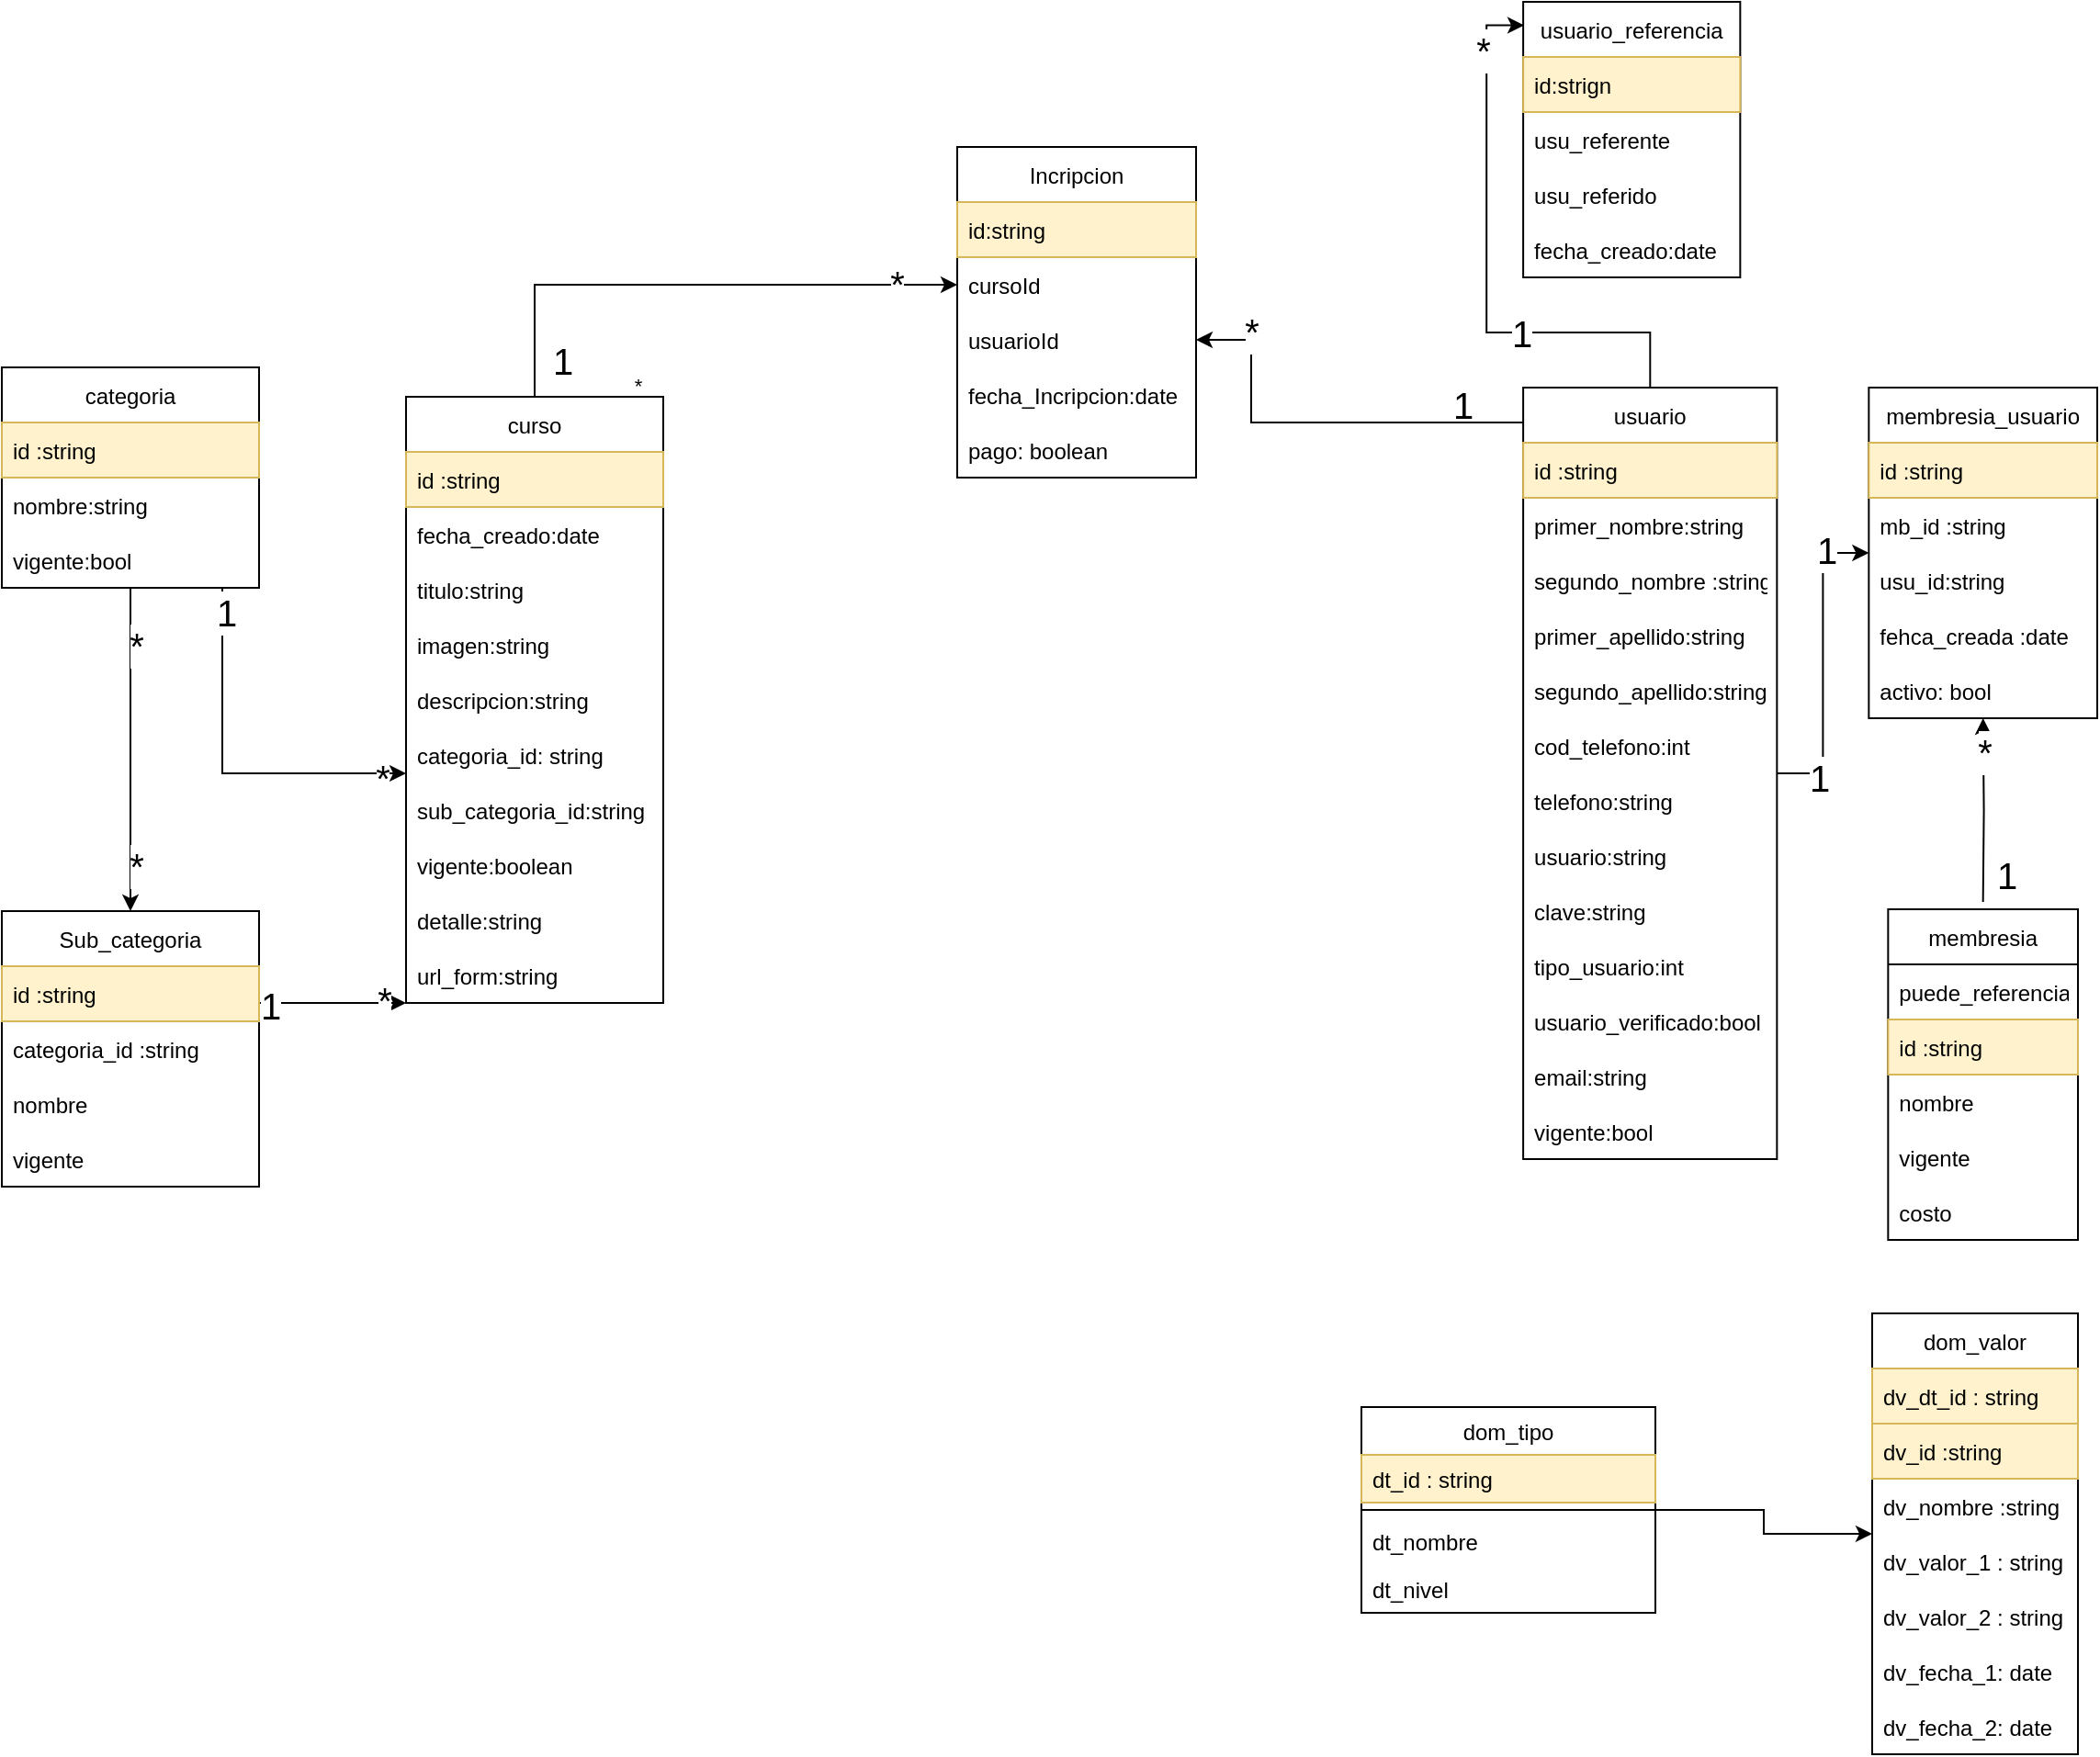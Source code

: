 <mxfile version="20.2.3" type="device"><diagram id="C5RBs43oDa-KdzZeNtuy" name="Page-1"><mxGraphModel dx="827" dy="1688" grid="1" gridSize="10" guides="1" tooltips="1" connect="1" arrows="1" fold="1" page="1" pageScale="1" pageWidth="827" pageHeight="1169" math="0" shadow="0"><root><mxCell id="WIyWlLk6GJQsqaUBKTNV-0"/><mxCell id="WIyWlLk6GJQsqaUBKTNV-1" parent="WIyWlLk6GJQsqaUBKTNV-0"/><mxCell id="SlBkCKnBszhWJ6MMg0Cl-126" style="edgeStyle=orthogonalEdgeStyle;rounded=0;orthogonalLoop=1;jettySize=auto;html=1;fontSize=20;" parent="WIyWlLk6GJQsqaUBKTNV-1" source="zkfFHV4jXpPFQw0GAbJ--13" target="SlBkCKnBszhWJ6MMg0Cl-18" edge="1"><mxGeometry relative="1" as="geometry"/></mxCell><mxCell id="zkfFHV4jXpPFQw0GAbJ--13" value="dom_tipo" style="swimlane;fontStyle=0;align=center;verticalAlign=top;childLayout=stackLayout;horizontal=1;startSize=26;horizontalStack=0;resizeParent=1;resizeLast=0;collapsible=1;marginBottom=0;rounded=0;shadow=0;strokeWidth=1;" parent="WIyWlLk6GJQsqaUBKTNV-1" vertex="1"><mxGeometry x="750" y="-404" width="160" height="112" as="geometry"><mxRectangle x="340" y="380" width="170" height="26" as="alternateBounds"/></mxGeometry></mxCell><mxCell id="zkfFHV4jXpPFQw0GAbJ--14" value="dt_id : string" style="text;align=left;verticalAlign=top;spacingLeft=4;spacingRight=4;overflow=hidden;rotatable=0;points=[[0,0.5],[1,0.5]];portConstraint=eastwest;fillColor=#fff2cc;strokeColor=#d6b656;" parent="zkfFHV4jXpPFQw0GAbJ--13" vertex="1"><mxGeometry y="26" width="160" height="26" as="geometry"/></mxCell><mxCell id="zkfFHV4jXpPFQw0GAbJ--15" value="" style="line;html=1;strokeWidth=1;align=left;verticalAlign=middle;spacingTop=-1;spacingLeft=3;spacingRight=3;rotatable=0;labelPosition=right;points=[];portConstraint=eastwest;" parent="zkfFHV4jXpPFQw0GAbJ--13" vertex="1"><mxGeometry y="52" width="160" height="8" as="geometry"/></mxCell><mxCell id="SlBkCKnBszhWJ6MMg0Cl-16" value="dt_nombre" style="text;align=left;verticalAlign=top;spacingLeft=4;spacingRight=4;overflow=hidden;rotatable=0;points=[[0,0.5],[1,0.5]];portConstraint=eastwest;" parent="zkfFHV4jXpPFQw0GAbJ--13" vertex="1"><mxGeometry y="60" width="160" height="26" as="geometry"/></mxCell><mxCell id="SlBkCKnBszhWJ6MMg0Cl-17" value="dt_nivel&#10;" style="text;align=left;verticalAlign=top;spacingLeft=4;spacingRight=4;overflow=hidden;rotatable=0;points=[[0,0.5],[1,0.5]];portConstraint=eastwest;" parent="zkfFHV4jXpPFQw0GAbJ--13" vertex="1"><mxGeometry y="86" width="160" height="26" as="geometry"/></mxCell><mxCell id="SlBkCKnBszhWJ6MMg0Cl-18" value="dom_valor" style="swimlane;fontStyle=0;childLayout=stackLayout;horizontal=1;startSize=30;horizontalStack=0;resizeParent=1;resizeParentMax=0;resizeLast=0;collapsible=1;marginBottom=0;" parent="WIyWlLk6GJQsqaUBKTNV-1" vertex="1"><mxGeometry x="1028" y="-455" width="112" height="240" as="geometry"/></mxCell><mxCell id="SlBkCKnBszhWJ6MMg0Cl-19" value="dv_dt_id : string" style="text;strokeColor=#d6b656;fillColor=#fff2cc;align=left;verticalAlign=middle;spacingLeft=4;spacingRight=4;overflow=hidden;points=[[0,0.5],[1,0.5]];portConstraint=eastwest;rotatable=0;" parent="SlBkCKnBszhWJ6MMg0Cl-18" vertex="1"><mxGeometry y="30" width="112" height="30" as="geometry"/></mxCell><mxCell id="SlBkCKnBszhWJ6MMg0Cl-20" value="dv_id :string" style="text;strokeColor=#d6b656;fillColor=#fff2cc;align=left;verticalAlign=middle;spacingLeft=4;spacingRight=4;overflow=hidden;points=[[0,0.5],[1,0.5]];portConstraint=eastwest;rotatable=0;" parent="SlBkCKnBszhWJ6MMg0Cl-18" vertex="1"><mxGeometry y="60" width="112" height="30" as="geometry"/></mxCell><mxCell id="SlBkCKnBszhWJ6MMg0Cl-21" value="dv_nombre :string" style="text;strokeColor=none;fillColor=none;align=left;verticalAlign=middle;spacingLeft=4;spacingRight=4;overflow=hidden;points=[[0,0.5],[1,0.5]];portConstraint=eastwest;rotatable=0;" parent="SlBkCKnBszhWJ6MMg0Cl-18" vertex="1"><mxGeometry y="90" width="112" height="30" as="geometry"/></mxCell><mxCell id="SlBkCKnBszhWJ6MMg0Cl-22" value="dv_valor_1 : string" style="text;strokeColor=none;fillColor=none;align=left;verticalAlign=middle;spacingLeft=4;spacingRight=4;overflow=hidden;points=[[0,0.5],[1,0.5]];portConstraint=eastwest;rotatable=0;" parent="SlBkCKnBszhWJ6MMg0Cl-18" vertex="1"><mxGeometry y="120" width="112" height="30" as="geometry"/></mxCell><mxCell id="SlBkCKnBszhWJ6MMg0Cl-25" value="dv_valor_2 : string" style="text;strokeColor=none;fillColor=none;align=left;verticalAlign=middle;spacingLeft=4;spacingRight=4;overflow=hidden;points=[[0,0.5],[1,0.5]];portConstraint=eastwest;rotatable=0;" parent="SlBkCKnBszhWJ6MMg0Cl-18" vertex="1"><mxGeometry y="150" width="112" height="30" as="geometry"/></mxCell><mxCell id="SlBkCKnBszhWJ6MMg0Cl-26" value="dv_fecha_1: date" style="text;strokeColor=none;fillColor=none;align=left;verticalAlign=middle;spacingLeft=4;spacingRight=4;overflow=hidden;points=[[0,0.5],[1,0.5]];portConstraint=eastwest;rotatable=0;" parent="SlBkCKnBszhWJ6MMg0Cl-18" vertex="1"><mxGeometry y="180" width="112" height="30" as="geometry"/></mxCell><mxCell id="SlBkCKnBszhWJ6MMg0Cl-27" value="dv_fecha_2: date" style="text;strokeColor=none;fillColor=none;align=left;verticalAlign=middle;spacingLeft=4;spacingRight=4;overflow=hidden;points=[[0,0.5],[1,0.5]];portConstraint=eastwest;rotatable=0;" parent="SlBkCKnBszhWJ6MMg0Cl-18" vertex="1"><mxGeometry y="210" width="112" height="30" as="geometry"/></mxCell><mxCell id="SlBkCKnBszhWJ6MMg0Cl-122" value="*" style="edgeStyle=orthogonalEdgeStyle;rounded=0;orthogonalLoop=1;jettySize=auto;html=1;fontSize=20;exitX=0.5;exitY=0;exitDx=0;exitDy=0;" parent="WIyWlLk6GJQsqaUBKTNV-1" target="SlBkCKnBszhWJ6MMg0Cl-42" edge="1"><mxGeometry x="-1" y="43" relative="1" as="geometry"><mxPoint x="1088.335" y="-679" as="sourcePoint"/><mxPoint x="5" y="19" as="offset"/></mxGeometry></mxCell><mxCell id="G-wcxqZcxAizmapfk2qK-15" value="*" style="edgeLabel;html=1;align=center;verticalAlign=middle;resizable=0;points=[];fontSize=20;" vertex="1" connectable="0" parent="SlBkCKnBszhWJ6MMg0Cl-122"><mxGeometry x="0.64" relative="1" as="geometry"><mxPoint as="offset"/></mxGeometry></mxCell><mxCell id="SlBkCKnBszhWJ6MMg0Cl-28" value="membresia" style="swimlane;fontStyle=0;childLayout=stackLayout;horizontal=1;startSize=30;horizontalStack=0;resizeParent=1;resizeParentMax=0;resizeLast=0;collapsible=1;marginBottom=0;" parent="WIyWlLk6GJQsqaUBKTNV-1" vertex="1"><mxGeometry x="1036.67" y="-675" width="103.33" height="180" as="geometry"/></mxCell><mxCell id="SlBkCKnBszhWJ6MMg0Cl-39" value="puede_referenciar" style="text;strokeColor=none;fillColor=none;align=left;verticalAlign=middle;spacingLeft=4;spacingRight=4;overflow=hidden;points=[[0,0.5],[1,0.5]];portConstraint=eastwest;rotatable=0;" parent="SlBkCKnBszhWJ6MMg0Cl-28" vertex="1"><mxGeometry y="30" width="103.33" height="30" as="geometry"/></mxCell><mxCell id="SlBkCKnBszhWJ6MMg0Cl-35" value="id :string" style="text;strokeColor=#d6b656;fillColor=#fff2cc;align=left;verticalAlign=middle;spacingLeft=4;spacingRight=4;overflow=hidden;points=[[0,0.5],[1,0.5]];portConstraint=eastwest;rotatable=0;" parent="SlBkCKnBszhWJ6MMg0Cl-28" vertex="1"><mxGeometry y="60" width="103.33" height="30" as="geometry"/></mxCell><mxCell id="SlBkCKnBszhWJ6MMg0Cl-37" value="nombre" style="text;strokeColor=none;fillColor=none;align=left;verticalAlign=middle;spacingLeft=4;spacingRight=4;overflow=hidden;points=[[0,0.5],[1,0.5]];portConstraint=eastwest;rotatable=0;" parent="SlBkCKnBszhWJ6MMg0Cl-28" vertex="1"><mxGeometry y="90" width="103.33" height="30" as="geometry"/></mxCell><mxCell id="SlBkCKnBszhWJ6MMg0Cl-38" value="vigente" style="text;strokeColor=none;fillColor=none;align=left;verticalAlign=middle;spacingLeft=4;spacingRight=4;overflow=hidden;points=[[0,0.5],[1,0.5]];portConstraint=eastwest;rotatable=0;" parent="SlBkCKnBszhWJ6MMg0Cl-28" vertex="1"><mxGeometry y="120" width="103.33" height="30" as="geometry"/></mxCell><mxCell id="G-wcxqZcxAizmapfk2qK-14" value="costo" style="text;strokeColor=none;fillColor=none;align=left;verticalAlign=middle;spacingLeft=4;spacingRight=4;overflow=hidden;points=[[0,0.5],[1,0.5]];portConstraint=eastwest;rotatable=0;" vertex="1" parent="SlBkCKnBszhWJ6MMg0Cl-28"><mxGeometry y="150" width="103.33" height="30" as="geometry"/></mxCell><mxCell id="SlBkCKnBszhWJ6MMg0Cl-42" value="membresia_usuario" style="swimlane;fontStyle=0;childLayout=stackLayout;horizontal=1;startSize=30;horizontalStack=0;resizeParent=1;resizeParentMax=0;resizeLast=0;collapsible=1;marginBottom=0;" parent="WIyWlLk6GJQsqaUBKTNV-1" vertex="1"><mxGeometry x="1026.17" y="-959" width="124.33" height="180" as="geometry"/></mxCell><mxCell id="SlBkCKnBszhWJ6MMg0Cl-43" value="id :string" style="text;strokeColor=#d6b656;fillColor=#fff2cc;align=left;verticalAlign=middle;spacingLeft=4;spacingRight=4;overflow=hidden;points=[[0,0.5],[1,0.5]];portConstraint=eastwest;rotatable=0;" parent="SlBkCKnBszhWJ6MMg0Cl-42" vertex="1"><mxGeometry y="30" width="124.33" height="30" as="geometry"/></mxCell><mxCell id="SlBkCKnBszhWJ6MMg0Cl-44" value="mb_id :string" style="text;strokeColor=none;fillColor=none;align=left;verticalAlign=middle;spacingLeft=4;spacingRight=4;overflow=hidden;points=[[0,0.5],[1,0.5]];portConstraint=eastwest;rotatable=0;" parent="SlBkCKnBszhWJ6MMg0Cl-42" vertex="1"><mxGeometry y="60" width="124.33" height="30" as="geometry"/></mxCell><mxCell id="SlBkCKnBszhWJ6MMg0Cl-45" value="usu_id:string" style="text;strokeColor=none;fillColor=none;align=left;verticalAlign=middle;spacingLeft=4;spacingRight=4;overflow=hidden;points=[[0,0.5],[1,0.5]];portConstraint=eastwest;rotatable=0;" parent="SlBkCKnBszhWJ6MMg0Cl-42" vertex="1"><mxGeometry y="90" width="124.33" height="30" as="geometry"/></mxCell><mxCell id="SlBkCKnBszhWJ6MMg0Cl-46" value="fehca_creada :date" style="text;strokeColor=none;fillColor=none;align=left;verticalAlign=middle;spacingLeft=4;spacingRight=4;overflow=hidden;points=[[0,0.5],[1,0.5]];portConstraint=eastwest;rotatable=0;" parent="SlBkCKnBszhWJ6MMg0Cl-42" vertex="1"><mxGeometry y="120" width="124.33" height="30" as="geometry"/></mxCell><mxCell id="SlBkCKnBszhWJ6MMg0Cl-47" value="activo: bool" style="text;strokeColor=none;fillColor=none;align=left;verticalAlign=middle;spacingLeft=4;spacingRight=4;overflow=hidden;points=[[0,0.5],[1,0.5]];portConstraint=eastwest;rotatable=0;" parent="SlBkCKnBszhWJ6MMg0Cl-42" vertex="1"><mxGeometry y="150" width="124.33" height="30" as="geometry"/></mxCell><mxCell id="SlBkCKnBszhWJ6MMg0Cl-113" style="edgeStyle=orthogonalEdgeStyle;rounded=0;orthogonalLoop=1;jettySize=auto;html=1;fontSize=22;" parent="WIyWlLk6GJQsqaUBKTNV-1" source="SlBkCKnBszhWJ6MMg0Cl-48" target="SlBkCKnBszhWJ6MMg0Cl-84" edge="1"><mxGeometry relative="1" as="geometry"><Array as="points"><mxPoint x="260" y="-654"/><mxPoint x="260" y="-654"/></Array></mxGeometry></mxCell><mxCell id="SlBkCKnBszhWJ6MMg0Cl-114" value="1" style="edgeLabel;html=1;align=center;verticalAlign=middle;resizable=0;points=[];fontSize=20;" parent="SlBkCKnBszhWJ6MMg0Cl-113" vertex="1" connectable="0"><mxGeometry x="-0.851" y="-1" relative="1" as="geometry"><mxPoint as="offset"/></mxGeometry></mxCell><mxCell id="SlBkCKnBszhWJ6MMg0Cl-115" value="*" style="edgeLabel;html=1;align=center;verticalAlign=middle;resizable=0;points=[];fontSize=20;" parent="SlBkCKnBszhWJ6MMg0Cl-113" vertex="1" connectable="0"><mxGeometry x="0.682" y="2" relative="1" as="geometry"><mxPoint as="offset"/></mxGeometry></mxCell><mxCell id="SlBkCKnBszhWJ6MMg0Cl-48" value="Sub_categoria" style="swimlane;fontStyle=0;childLayout=stackLayout;horizontal=1;startSize=30;horizontalStack=0;resizeParent=1;resizeParentMax=0;resizeLast=0;collapsible=1;marginBottom=0;" parent="WIyWlLk6GJQsqaUBKTNV-1" vertex="1"><mxGeometry x="10" y="-674" width="140" height="150" as="geometry"/></mxCell><mxCell id="SlBkCKnBszhWJ6MMg0Cl-49" value="id :string" style="text;strokeColor=#d6b656;fillColor=#fff2cc;align=left;verticalAlign=middle;spacingLeft=4;spacingRight=4;overflow=hidden;points=[[0,0.5],[1,0.5]];portConstraint=eastwest;rotatable=0;" parent="SlBkCKnBszhWJ6MMg0Cl-48" vertex="1"><mxGeometry y="30" width="140" height="30" as="geometry"/></mxCell><mxCell id="SlBkCKnBszhWJ6MMg0Cl-50" value="categoria_id :string" style="text;strokeColor=none;fillColor=none;align=left;verticalAlign=middle;spacingLeft=4;spacingRight=4;overflow=hidden;points=[[0,0.5],[1,0.5]];portConstraint=eastwest;rotatable=0;" parent="SlBkCKnBszhWJ6MMg0Cl-48" vertex="1"><mxGeometry y="60" width="140" height="30" as="geometry"/></mxCell><mxCell id="SlBkCKnBszhWJ6MMg0Cl-51" value="nombre" style="text;strokeColor=none;fillColor=none;align=left;verticalAlign=middle;spacingLeft=4;spacingRight=4;overflow=hidden;points=[[0,0.5],[1,0.5]];portConstraint=eastwest;rotatable=0;" parent="SlBkCKnBszhWJ6MMg0Cl-48" vertex="1"><mxGeometry y="90" width="140" height="30" as="geometry"/></mxCell><mxCell id="SlBkCKnBszhWJ6MMg0Cl-52" value="vigente" style="text;strokeColor=none;fillColor=none;align=left;verticalAlign=middle;spacingLeft=4;spacingRight=4;overflow=hidden;points=[[0,0.5],[1,0.5]];portConstraint=eastwest;rotatable=0;" parent="SlBkCKnBszhWJ6MMg0Cl-48" vertex="1"><mxGeometry y="120" width="140" height="30" as="geometry"/></mxCell><mxCell id="SlBkCKnBszhWJ6MMg0Cl-116" value="1" style="edgeStyle=orthogonalEdgeStyle;rounded=0;orthogonalLoop=1;jettySize=auto;html=1;entryX=0.004;entryY=0.085;entryDx=0;entryDy=0;entryPerimeter=0;fontSize=20;" parent="WIyWlLk6GJQsqaUBKTNV-1" source="SlBkCKnBszhWJ6MMg0Cl-54" target="SlBkCKnBszhWJ6MMg0Cl-74" edge="1"><mxGeometry x="-0.339" relative="1" as="geometry"><mxPoint x="1" as="offset"/></mxGeometry></mxCell><mxCell id="SlBkCKnBszhWJ6MMg0Cl-118" value="*" style="edgeLabel;html=1;align=center;verticalAlign=middle;resizable=0;points=[];fontSize=20;" parent="SlBkCKnBszhWJ6MMg0Cl-116" vertex="1" connectable="0"><mxGeometry x="0.786" y="2" relative="1" as="geometry"><mxPoint y="1" as="offset"/></mxGeometry></mxCell><mxCell id="SlBkCKnBszhWJ6MMg0Cl-121" style="edgeStyle=orthogonalEdgeStyle;rounded=0;orthogonalLoop=1;jettySize=auto;html=1;fontSize=20;" parent="WIyWlLk6GJQsqaUBKTNV-1" source="SlBkCKnBszhWJ6MMg0Cl-54" target="SlBkCKnBszhWJ6MMg0Cl-42" edge="1"><mxGeometry relative="1" as="geometry"/></mxCell><mxCell id="SlBkCKnBszhWJ6MMg0Cl-123" value="1" style="edgeLabel;html=1;align=center;verticalAlign=middle;resizable=0;points=[];fontSize=20;" parent="SlBkCKnBszhWJ6MMg0Cl-121" vertex="1" connectable="0"><mxGeometry x="-0.745" y="-2" relative="1" as="geometry"><mxPoint x="1" as="offset"/></mxGeometry></mxCell><mxCell id="G-wcxqZcxAizmapfk2qK-16" value="1" style="edgeLabel;html=1;align=center;verticalAlign=middle;resizable=0;points=[];fontSize=20;" vertex="1" connectable="0" parent="SlBkCKnBszhWJ6MMg0Cl-121"><mxGeometry x="0.723" y="2" relative="1" as="geometry"><mxPoint as="offset"/></mxGeometry></mxCell><mxCell id="G-wcxqZcxAizmapfk2qK-5" style="edgeStyle=orthogonalEdgeStyle;rounded=0;orthogonalLoop=1;jettySize=auto;html=1;" edge="1" parent="WIyWlLk6GJQsqaUBKTNV-1" source="SlBkCKnBszhWJ6MMg0Cl-54" target="G-wcxqZcxAizmapfk2qK-3"><mxGeometry relative="1" as="geometry"><Array as="points"><mxPoint x="690" y="-940"/><mxPoint x="690" y="-985"/></Array></mxGeometry></mxCell><mxCell id="SlBkCKnBszhWJ6MMg0Cl-54" value="usuario" style="swimlane;fontStyle=0;childLayout=stackLayout;horizontal=1;startSize=30;horizontalStack=0;resizeParent=1;resizeParentMax=0;resizeLast=0;collapsible=1;marginBottom=0;" parent="WIyWlLk6GJQsqaUBKTNV-1" vertex="1"><mxGeometry x="838.06" y="-959" width="138.11" height="420" as="geometry"/></mxCell><mxCell id="SlBkCKnBszhWJ6MMg0Cl-55" value="id :string" style="text;strokeColor=#d6b656;fillColor=#fff2cc;align=left;verticalAlign=middle;spacingLeft=4;spacingRight=4;overflow=hidden;points=[[0,0.5],[1,0.5]];portConstraint=eastwest;rotatable=0;" parent="SlBkCKnBszhWJ6MMg0Cl-54" vertex="1"><mxGeometry y="30" width="138.11" height="30" as="geometry"/></mxCell><mxCell id="SlBkCKnBszhWJ6MMg0Cl-56" value="primer_nombre:string" style="text;align=left;verticalAlign=middle;spacingLeft=4;spacingRight=4;overflow=hidden;points=[[0,0.5],[1,0.5]];portConstraint=eastwest;rotatable=0;" parent="SlBkCKnBszhWJ6MMg0Cl-54" vertex="1"><mxGeometry y="60" width="138.11" height="30" as="geometry"/></mxCell><mxCell id="SlBkCKnBszhWJ6MMg0Cl-57" value="segundo_nombre :string" style="text;strokeColor=none;fillColor=none;align=left;verticalAlign=middle;spacingLeft=4;spacingRight=4;overflow=hidden;points=[[0,0.5],[1,0.5]];portConstraint=eastwest;rotatable=0;" parent="SlBkCKnBszhWJ6MMg0Cl-54" vertex="1"><mxGeometry y="90" width="138.11" height="30" as="geometry"/></mxCell><mxCell id="SlBkCKnBszhWJ6MMg0Cl-58" value="primer_apellido:string" style="text;strokeColor=none;fillColor=none;align=left;verticalAlign=middle;spacingLeft=4;spacingRight=4;overflow=hidden;points=[[0,0.5],[1,0.5]];portConstraint=eastwest;rotatable=0;" parent="SlBkCKnBszhWJ6MMg0Cl-54" vertex="1"><mxGeometry y="120" width="138.11" height="30" as="geometry"/></mxCell><mxCell id="SlBkCKnBszhWJ6MMg0Cl-59" value="segundo_apellido:string" style="text;strokeColor=none;fillColor=none;align=left;verticalAlign=middle;spacingLeft=4;spacingRight=4;overflow=hidden;points=[[0,0.5],[1,0.5]];portConstraint=eastwest;rotatable=0;" parent="SlBkCKnBszhWJ6MMg0Cl-54" vertex="1"><mxGeometry y="150" width="138.11" height="30" as="geometry"/></mxCell><mxCell id="SlBkCKnBszhWJ6MMg0Cl-60" value="cod_telefono:int" style="text;strokeColor=none;fillColor=none;align=left;verticalAlign=middle;spacingLeft=4;spacingRight=4;overflow=hidden;points=[[0,0.5],[1,0.5]];portConstraint=eastwest;rotatable=0;" parent="SlBkCKnBszhWJ6MMg0Cl-54" vertex="1"><mxGeometry y="180" width="138.11" height="30" as="geometry"/></mxCell><mxCell id="SlBkCKnBszhWJ6MMg0Cl-61" value="telefono:string" style="text;strokeColor=none;fillColor=none;align=left;verticalAlign=middle;spacingLeft=4;spacingRight=4;overflow=hidden;points=[[0,0.5],[1,0.5]];portConstraint=eastwest;rotatable=0;" parent="SlBkCKnBszhWJ6MMg0Cl-54" vertex="1"><mxGeometry y="210" width="138.11" height="30" as="geometry"/></mxCell><mxCell id="SlBkCKnBszhWJ6MMg0Cl-62" value="usuario:string" style="text;strokeColor=none;fillColor=none;align=left;verticalAlign=middle;spacingLeft=4;spacingRight=4;overflow=hidden;points=[[0,0.5],[1,0.5]];portConstraint=eastwest;rotatable=0;" parent="SlBkCKnBszhWJ6MMg0Cl-54" vertex="1"><mxGeometry y="240" width="138.11" height="30" as="geometry"/></mxCell><mxCell id="SlBkCKnBszhWJ6MMg0Cl-63" value="clave:string" style="text;strokeColor=none;fillColor=none;align=left;verticalAlign=middle;spacingLeft=4;spacingRight=4;overflow=hidden;points=[[0,0.5],[1,0.5]];portConstraint=eastwest;rotatable=0;" parent="SlBkCKnBszhWJ6MMg0Cl-54" vertex="1"><mxGeometry y="270" width="138.11" height="30" as="geometry"/></mxCell><mxCell id="SlBkCKnBszhWJ6MMg0Cl-64" value="tipo_usuario:int" style="text;strokeColor=none;fillColor=none;align=left;verticalAlign=middle;spacingLeft=4;spacingRight=4;overflow=hidden;points=[[0,0.5],[1,0.5]];portConstraint=eastwest;rotatable=0;" parent="SlBkCKnBszhWJ6MMg0Cl-54" vertex="1"><mxGeometry y="300" width="138.11" height="30" as="geometry"/></mxCell><mxCell id="SlBkCKnBszhWJ6MMg0Cl-65" value="usuario_verificado:bool" style="text;strokeColor=none;fillColor=none;align=left;verticalAlign=middle;spacingLeft=4;spacingRight=4;overflow=hidden;points=[[0,0.5],[1,0.5]];portConstraint=eastwest;rotatable=0;" parent="SlBkCKnBszhWJ6MMg0Cl-54" vertex="1"><mxGeometry y="330" width="138.11" height="30" as="geometry"/></mxCell><mxCell id="SlBkCKnBszhWJ6MMg0Cl-66" value="email:string" style="text;strokeColor=none;fillColor=none;align=left;verticalAlign=middle;spacingLeft=4;spacingRight=4;overflow=hidden;points=[[0,0.5],[1,0.5]];portConstraint=eastwest;rotatable=0;" parent="SlBkCKnBszhWJ6MMg0Cl-54" vertex="1"><mxGeometry y="360" width="138.11" height="30" as="geometry"/></mxCell><mxCell id="SlBkCKnBszhWJ6MMg0Cl-67" value="vigente:bool" style="text;strokeColor=none;fillColor=none;align=left;verticalAlign=middle;spacingLeft=4;spacingRight=4;overflow=hidden;points=[[0,0.5],[1,0.5]];portConstraint=eastwest;rotatable=0;" parent="SlBkCKnBszhWJ6MMg0Cl-54" vertex="1"><mxGeometry y="390" width="138.11" height="30" as="geometry"/></mxCell><mxCell id="SlBkCKnBszhWJ6MMg0Cl-74" value="usuario_referencia" style="swimlane;fontStyle=0;childLayout=stackLayout;horizontal=1;startSize=30;horizontalStack=0;resizeParent=1;resizeParentMax=0;resizeLast=0;collapsible=1;marginBottom=0;" parent="WIyWlLk6GJQsqaUBKTNV-1" vertex="1"><mxGeometry x="838.06" y="-1169" width="118.11" height="150" as="geometry"/></mxCell><mxCell id="SlBkCKnBszhWJ6MMg0Cl-75" value="id:strign" style="text;strokeColor=#d6b656;fillColor=#fff2cc;align=left;verticalAlign=middle;spacingLeft=4;spacingRight=4;overflow=hidden;points=[[0,0.5],[1,0.5]];portConstraint=eastwest;rotatable=0;" parent="SlBkCKnBszhWJ6MMg0Cl-74" vertex="1"><mxGeometry y="30" width="118.11" height="30" as="geometry"/></mxCell><mxCell id="SlBkCKnBszhWJ6MMg0Cl-76" value="usu_referente" style="text;strokeColor=none;fillColor=none;align=left;verticalAlign=middle;spacingLeft=4;spacingRight=4;overflow=hidden;points=[[0,0.5],[1,0.5]];portConstraint=eastwest;rotatable=0;" parent="SlBkCKnBszhWJ6MMg0Cl-74" vertex="1"><mxGeometry y="60" width="118.11" height="30" as="geometry"/></mxCell><mxCell id="SlBkCKnBszhWJ6MMg0Cl-77" value="usu_referido" style="text;strokeColor=none;fillColor=none;align=left;verticalAlign=middle;spacingLeft=4;spacingRight=4;overflow=hidden;points=[[0,0.5],[1,0.5]];portConstraint=eastwest;rotatable=0;" parent="SlBkCKnBszhWJ6MMg0Cl-74" vertex="1"><mxGeometry y="90" width="118.11" height="30" as="geometry"/></mxCell><mxCell id="SlBkCKnBszhWJ6MMg0Cl-78" value="fecha_creado:date" style="text;strokeColor=none;fillColor=none;align=left;verticalAlign=middle;spacingLeft=4;spacingRight=4;overflow=hidden;points=[[0,0.5],[1,0.5]];portConstraint=eastwest;rotatable=0;" parent="SlBkCKnBszhWJ6MMg0Cl-74" vertex="1"><mxGeometry y="120" width="118.11" height="30" as="geometry"/></mxCell><mxCell id="SlBkCKnBszhWJ6MMg0Cl-106" style="edgeStyle=orthogonalEdgeStyle;rounded=0;orthogonalLoop=1;jettySize=auto;html=1;" parent="WIyWlLk6GJQsqaUBKTNV-1" source="SlBkCKnBszhWJ6MMg0Cl-79" target="SlBkCKnBszhWJ6MMg0Cl-97" edge="1"><mxGeometry relative="1" as="geometry"><Array as="points"><mxPoint x="130" y="-749"/></Array></mxGeometry></mxCell><mxCell id="SlBkCKnBszhWJ6MMg0Cl-107" value="1" style="edgeLabel;html=1;align=center;verticalAlign=middle;resizable=0;points=[];fontSize=20;" parent="SlBkCKnBszhWJ6MMg0Cl-106" vertex="1" connectable="0"><mxGeometry x="-0.872" y="2" relative="1" as="geometry"><mxPoint as="offset"/></mxGeometry></mxCell><mxCell id="SlBkCKnBszhWJ6MMg0Cl-108" value="*" style="edgeLabel;html=1;align=center;verticalAlign=middle;resizable=0;points=[];fontSize=20;" parent="SlBkCKnBszhWJ6MMg0Cl-106" vertex="1" connectable="0"><mxGeometry x="0.873" y="-2" relative="1" as="geometry"><mxPoint as="offset"/></mxGeometry></mxCell><mxCell id="SlBkCKnBszhWJ6MMg0Cl-109" style="edgeStyle=orthogonalEdgeStyle;rounded=0;orthogonalLoop=1;jettySize=auto;html=1;fontSize=22;" parent="WIyWlLk6GJQsqaUBKTNV-1" source="SlBkCKnBszhWJ6MMg0Cl-79" target="SlBkCKnBszhWJ6MMg0Cl-48" edge="1"><mxGeometry relative="1" as="geometry"><Array as="points"><mxPoint x="80" y="-904"/></Array></mxGeometry></mxCell><mxCell id="SlBkCKnBszhWJ6MMg0Cl-110" value="*" style="edgeLabel;html=1;align=center;verticalAlign=middle;resizable=0;points=[];fontSize=20;" parent="SlBkCKnBszhWJ6MMg0Cl-109" vertex="1" connectable="0"><mxGeometry x="-0.652" y="3" relative="1" as="geometry"><mxPoint as="offset"/></mxGeometry></mxCell><mxCell id="SlBkCKnBszhWJ6MMg0Cl-111" value="*" style="edgeLabel;html=1;align=center;verticalAlign=middle;resizable=0;points=[];fontSize=20;" parent="SlBkCKnBszhWJ6MMg0Cl-109" vertex="1" connectable="0"><mxGeometry x="0.791" y="3" relative="1" as="geometry"><mxPoint y="-7" as="offset"/></mxGeometry></mxCell><mxCell id="SlBkCKnBszhWJ6MMg0Cl-79" value="categoria" style="swimlane;fontStyle=0;childLayout=stackLayout;horizontal=1;startSize=30;horizontalStack=0;resizeParent=1;resizeParentMax=0;resizeLast=0;collapsible=1;marginBottom=0;" parent="WIyWlLk6GJQsqaUBKTNV-1" vertex="1"><mxGeometry x="10" y="-970" width="140" height="120" as="geometry"/></mxCell><mxCell id="SlBkCKnBszhWJ6MMg0Cl-80" value="id :string" style="text;strokeColor=#d6b656;fillColor=#fff2cc;align=left;verticalAlign=middle;spacingLeft=4;spacingRight=4;overflow=hidden;points=[[0,0.5],[1,0.5]];portConstraint=eastwest;rotatable=0;" parent="SlBkCKnBszhWJ6MMg0Cl-79" vertex="1"><mxGeometry y="30" width="140" height="30" as="geometry"/></mxCell><mxCell id="SlBkCKnBszhWJ6MMg0Cl-82" value="nombre:string" style="text;strokeColor=none;fillColor=none;align=left;verticalAlign=middle;spacingLeft=4;spacingRight=4;overflow=hidden;points=[[0,0.5],[1,0.5]];portConstraint=eastwest;rotatable=0;" parent="SlBkCKnBszhWJ6MMg0Cl-79" vertex="1"><mxGeometry y="60" width="140" height="30" as="geometry"/></mxCell><mxCell id="SlBkCKnBszhWJ6MMg0Cl-83" value="vigente:bool" style="text;strokeColor=none;fillColor=none;align=left;verticalAlign=middle;spacingLeft=4;spacingRight=4;overflow=hidden;points=[[0,0.5],[1,0.5]];portConstraint=eastwest;rotatable=0;" parent="SlBkCKnBszhWJ6MMg0Cl-79" vertex="1"><mxGeometry y="90" width="140" height="30" as="geometry"/></mxCell><mxCell id="G-wcxqZcxAizmapfk2qK-6" value="*" style="edgeStyle=orthogonalEdgeStyle;rounded=0;orthogonalLoop=1;jettySize=auto;html=1;strokeWidth=1;startArrow=none;" edge="1" parent="WIyWlLk6GJQsqaUBKTNV-1" source="SlBkCKnBszhWJ6MMg0Cl-84" target="G-wcxqZcxAizmapfk2qK-2"><mxGeometry x="-0.196" y="-55" relative="1" as="geometry"><mxPoint as="offset"/></mxGeometry></mxCell><mxCell id="G-wcxqZcxAizmapfk2qK-7" value="*" style="edgeLabel;html=1;align=center;verticalAlign=middle;resizable=0;points=[];fontSize=20;" vertex="1" connectable="0" parent="G-wcxqZcxAizmapfk2qK-6"><mxGeometry x="0.771" y="1" relative="1" as="geometry"><mxPoint as="offset"/></mxGeometry></mxCell><mxCell id="SlBkCKnBszhWJ6MMg0Cl-84" value="curso" style="swimlane;fontStyle=0;childLayout=stackLayout;horizontal=1;startSize=30;horizontalStack=0;resizeParent=1;resizeParentMax=0;resizeLast=0;collapsible=1;marginBottom=0;" parent="WIyWlLk6GJQsqaUBKTNV-1" vertex="1"><mxGeometry x="230" y="-954" width="140" height="330" as="geometry"/></mxCell><mxCell id="SlBkCKnBszhWJ6MMg0Cl-85" value="id :string" style="text;strokeColor=#d6b656;fillColor=#fff2cc;align=left;verticalAlign=middle;spacingLeft=4;spacingRight=4;overflow=hidden;points=[[0,0.5],[1,0.5]];portConstraint=eastwest;rotatable=0;" parent="SlBkCKnBszhWJ6MMg0Cl-84" vertex="1"><mxGeometry y="30" width="140" height="30" as="geometry"/></mxCell><mxCell id="SlBkCKnBszhWJ6MMg0Cl-86" value="fecha_creado:date" style="text;strokeColor=none;fillColor=none;align=left;verticalAlign=middle;spacingLeft=4;spacingRight=4;overflow=hidden;points=[[0,0.5],[1,0.5]];portConstraint=eastwest;rotatable=0;" parent="SlBkCKnBszhWJ6MMg0Cl-84" vertex="1"><mxGeometry y="60" width="140" height="30" as="geometry"/></mxCell><mxCell id="SlBkCKnBszhWJ6MMg0Cl-87" value="titulo:string" style="text;strokeColor=none;fillColor=none;align=left;verticalAlign=middle;spacingLeft=4;spacingRight=4;overflow=hidden;points=[[0,0.5],[1,0.5]];portConstraint=eastwest;rotatable=0;" parent="SlBkCKnBszhWJ6MMg0Cl-84" vertex="1"><mxGeometry y="90" width="140" height="30" as="geometry"/></mxCell><mxCell id="SlBkCKnBszhWJ6MMg0Cl-88" value="imagen:string" style="text;strokeColor=none;fillColor=none;align=left;verticalAlign=middle;spacingLeft=4;spacingRight=4;overflow=hidden;points=[[0,0.5],[1,0.5]];portConstraint=eastwest;rotatable=0;" parent="SlBkCKnBszhWJ6MMg0Cl-84" vertex="1"><mxGeometry y="120" width="140" height="30" as="geometry"/></mxCell><mxCell id="SlBkCKnBszhWJ6MMg0Cl-96" value="descripcion:string" style="text;strokeColor=none;fillColor=none;align=left;verticalAlign=middle;spacingLeft=4;spacingRight=4;overflow=hidden;points=[[0,0.5],[1,0.5]];portConstraint=eastwest;rotatable=0;" parent="SlBkCKnBszhWJ6MMg0Cl-84" vertex="1"><mxGeometry y="150" width="140" height="30" as="geometry"/></mxCell><mxCell id="SlBkCKnBszhWJ6MMg0Cl-97" value="categoria_id: string" style="text;strokeColor=none;fillColor=none;align=left;verticalAlign=middle;spacingLeft=4;spacingRight=4;overflow=hidden;points=[[0,0.5],[1,0.5]];portConstraint=eastwest;rotatable=0;" parent="SlBkCKnBszhWJ6MMg0Cl-84" vertex="1"><mxGeometry y="180" width="140" height="30" as="geometry"/></mxCell><mxCell id="SlBkCKnBszhWJ6MMg0Cl-98" value="sub_categoria_id:string" style="text;strokeColor=none;fillColor=none;align=left;verticalAlign=middle;spacingLeft=4;spacingRight=4;overflow=hidden;points=[[0,0.5],[1,0.5]];portConstraint=eastwest;rotatable=0;" parent="SlBkCKnBszhWJ6MMg0Cl-84" vertex="1"><mxGeometry y="210" width="140" height="30" as="geometry"/></mxCell><mxCell id="SlBkCKnBszhWJ6MMg0Cl-99" value="vigente:boolean" style="text;strokeColor=none;fillColor=none;align=left;verticalAlign=middle;spacingLeft=4;spacingRight=4;overflow=hidden;points=[[0,0.5],[1,0.5]];portConstraint=eastwest;rotatable=0;" parent="SlBkCKnBszhWJ6MMg0Cl-84" vertex="1"><mxGeometry y="240" width="140" height="30" as="geometry"/></mxCell><mxCell id="SlBkCKnBszhWJ6MMg0Cl-100" value="detalle:string" style="text;strokeColor=none;fillColor=none;align=left;verticalAlign=middle;spacingLeft=4;spacingRight=4;overflow=hidden;points=[[0,0.5],[1,0.5]];portConstraint=eastwest;rotatable=0;" parent="SlBkCKnBszhWJ6MMg0Cl-84" vertex="1"><mxGeometry y="270" width="140" height="30" as="geometry"/></mxCell><mxCell id="SlBkCKnBszhWJ6MMg0Cl-101" value="url_form:string" style="text;strokeColor=none;fillColor=none;align=left;verticalAlign=middle;spacingLeft=4;spacingRight=4;overflow=hidden;points=[[0,0.5],[1,0.5]];portConstraint=eastwest;rotatable=0;" parent="SlBkCKnBszhWJ6MMg0Cl-84" vertex="1"><mxGeometry y="300" width="140" height="30" as="geometry"/></mxCell><mxCell id="SlBkCKnBszhWJ6MMg0Cl-125" value="1" style="text;html=1;align=center;verticalAlign=middle;resizable=0;points=[];autosize=1;strokeColor=none;fillColor=none;fontSize=20;" parent="WIyWlLk6GJQsqaUBKTNV-1" vertex="1"><mxGeometry x="1086.17" y="-714" width="30" height="40" as="geometry"/></mxCell><mxCell id="G-wcxqZcxAizmapfk2qK-0" value="Incripcion" style="swimlane;fontStyle=0;childLayout=stackLayout;horizontal=1;startSize=30;horizontalStack=0;resizeParent=1;resizeParentMax=0;resizeLast=0;collapsible=1;marginBottom=0;" vertex="1" parent="WIyWlLk6GJQsqaUBKTNV-1"><mxGeometry x="530" y="-1090" width="130" height="180" as="geometry"/></mxCell><mxCell id="G-wcxqZcxAizmapfk2qK-1" value="id:string" style="text;strokeColor=#d6b656;fillColor=#fff2cc;align=left;verticalAlign=middle;spacingLeft=4;spacingRight=4;overflow=hidden;points=[[0,0.5],[1,0.5]];portConstraint=eastwest;rotatable=0;" vertex="1" parent="G-wcxqZcxAizmapfk2qK-0"><mxGeometry y="30" width="130" height="30" as="geometry"/></mxCell><mxCell id="G-wcxqZcxAizmapfk2qK-2" value="cursoId" style="text;strokeColor=none;fillColor=none;align=left;verticalAlign=middle;spacingLeft=4;spacingRight=4;overflow=hidden;points=[[0,0.5],[1,0.5]];portConstraint=eastwest;rotatable=0;" vertex="1" parent="G-wcxqZcxAizmapfk2qK-0"><mxGeometry y="60" width="130" height="30" as="geometry"/></mxCell><mxCell id="G-wcxqZcxAizmapfk2qK-3" value="usuarioId" style="text;strokeColor=none;fillColor=none;align=left;verticalAlign=middle;spacingLeft=4;spacingRight=4;overflow=hidden;points=[[0,0.5],[1,0.5]];portConstraint=eastwest;rotatable=0;" vertex="1" parent="G-wcxqZcxAizmapfk2qK-0"><mxGeometry y="90" width="130" height="30" as="geometry"/></mxCell><mxCell id="G-wcxqZcxAizmapfk2qK-4" value="fecha_Incripcion:date" style="text;strokeColor=none;fillColor=none;align=left;verticalAlign=middle;spacingLeft=4;spacingRight=4;overflow=hidden;points=[[0,0.5],[1,0.5]];portConstraint=eastwest;rotatable=0;" vertex="1" parent="G-wcxqZcxAizmapfk2qK-0"><mxGeometry y="120" width="130" height="30" as="geometry"/></mxCell><mxCell id="G-wcxqZcxAizmapfk2qK-18" value="pago: boolean" style="text;strokeColor=none;fillColor=none;align=left;verticalAlign=middle;spacingLeft=4;spacingRight=4;overflow=hidden;points=[[0,0.5],[1,0.5]];portConstraint=eastwest;rotatable=0;" vertex="1" parent="G-wcxqZcxAizmapfk2qK-0"><mxGeometry y="150" width="130" height="30" as="geometry"/></mxCell><mxCell id="G-wcxqZcxAizmapfk2qK-8" value="1" style="text;html=1;align=center;verticalAlign=middle;resizable=0;points=[];autosize=1;strokeColor=none;fillColor=none;fontSize=20;" vertex="1" parent="WIyWlLk6GJQsqaUBKTNV-1"><mxGeometry x="300" y="-994" width="30" height="40" as="geometry"/></mxCell><mxCell id="G-wcxqZcxAizmapfk2qK-9" value="" style="edgeStyle=orthogonalEdgeStyle;rounded=0;orthogonalLoop=1;jettySize=auto;html=1;strokeWidth=1;endArrow=none;" edge="1" parent="WIyWlLk6GJQsqaUBKTNV-1" source="SlBkCKnBszhWJ6MMg0Cl-84" target="G-wcxqZcxAizmapfk2qK-8"><mxGeometry x="-0.375" relative="1" as="geometry"><mxPoint x="300.059" y="-954" as="sourcePoint"/><mxPoint x="530" y="-1014.941" as="targetPoint"/><Array as="points"><mxPoint x="300" y="-974"/></Array><mxPoint as="offset"/></mxGeometry></mxCell><mxCell id="G-wcxqZcxAizmapfk2qK-11" value="1" style="text;html=1;align=center;verticalAlign=middle;resizable=0;points=[];autosize=1;strokeColor=none;fillColor=none;fontSize=20;" vertex="1" parent="WIyWlLk6GJQsqaUBKTNV-1"><mxGeometry x="790" y="-970" width="30" height="40" as="geometry"/></mxCell><mxCell id="G-wcxqZcxAizmapfk2qK-13" value="*" style="edgeLabel;html=1;align=center;verticalAlign=middle;resizable=0;points=[];fontSize=20;" vertex="1" connectable="0" parent="WIyWlLk6GJQsqaUBKTNV-1"><mxGeometry x="690.005" y="-990.001" as="geometry"/></mxCell></root></mxGraphModel></diagram></mxfile>